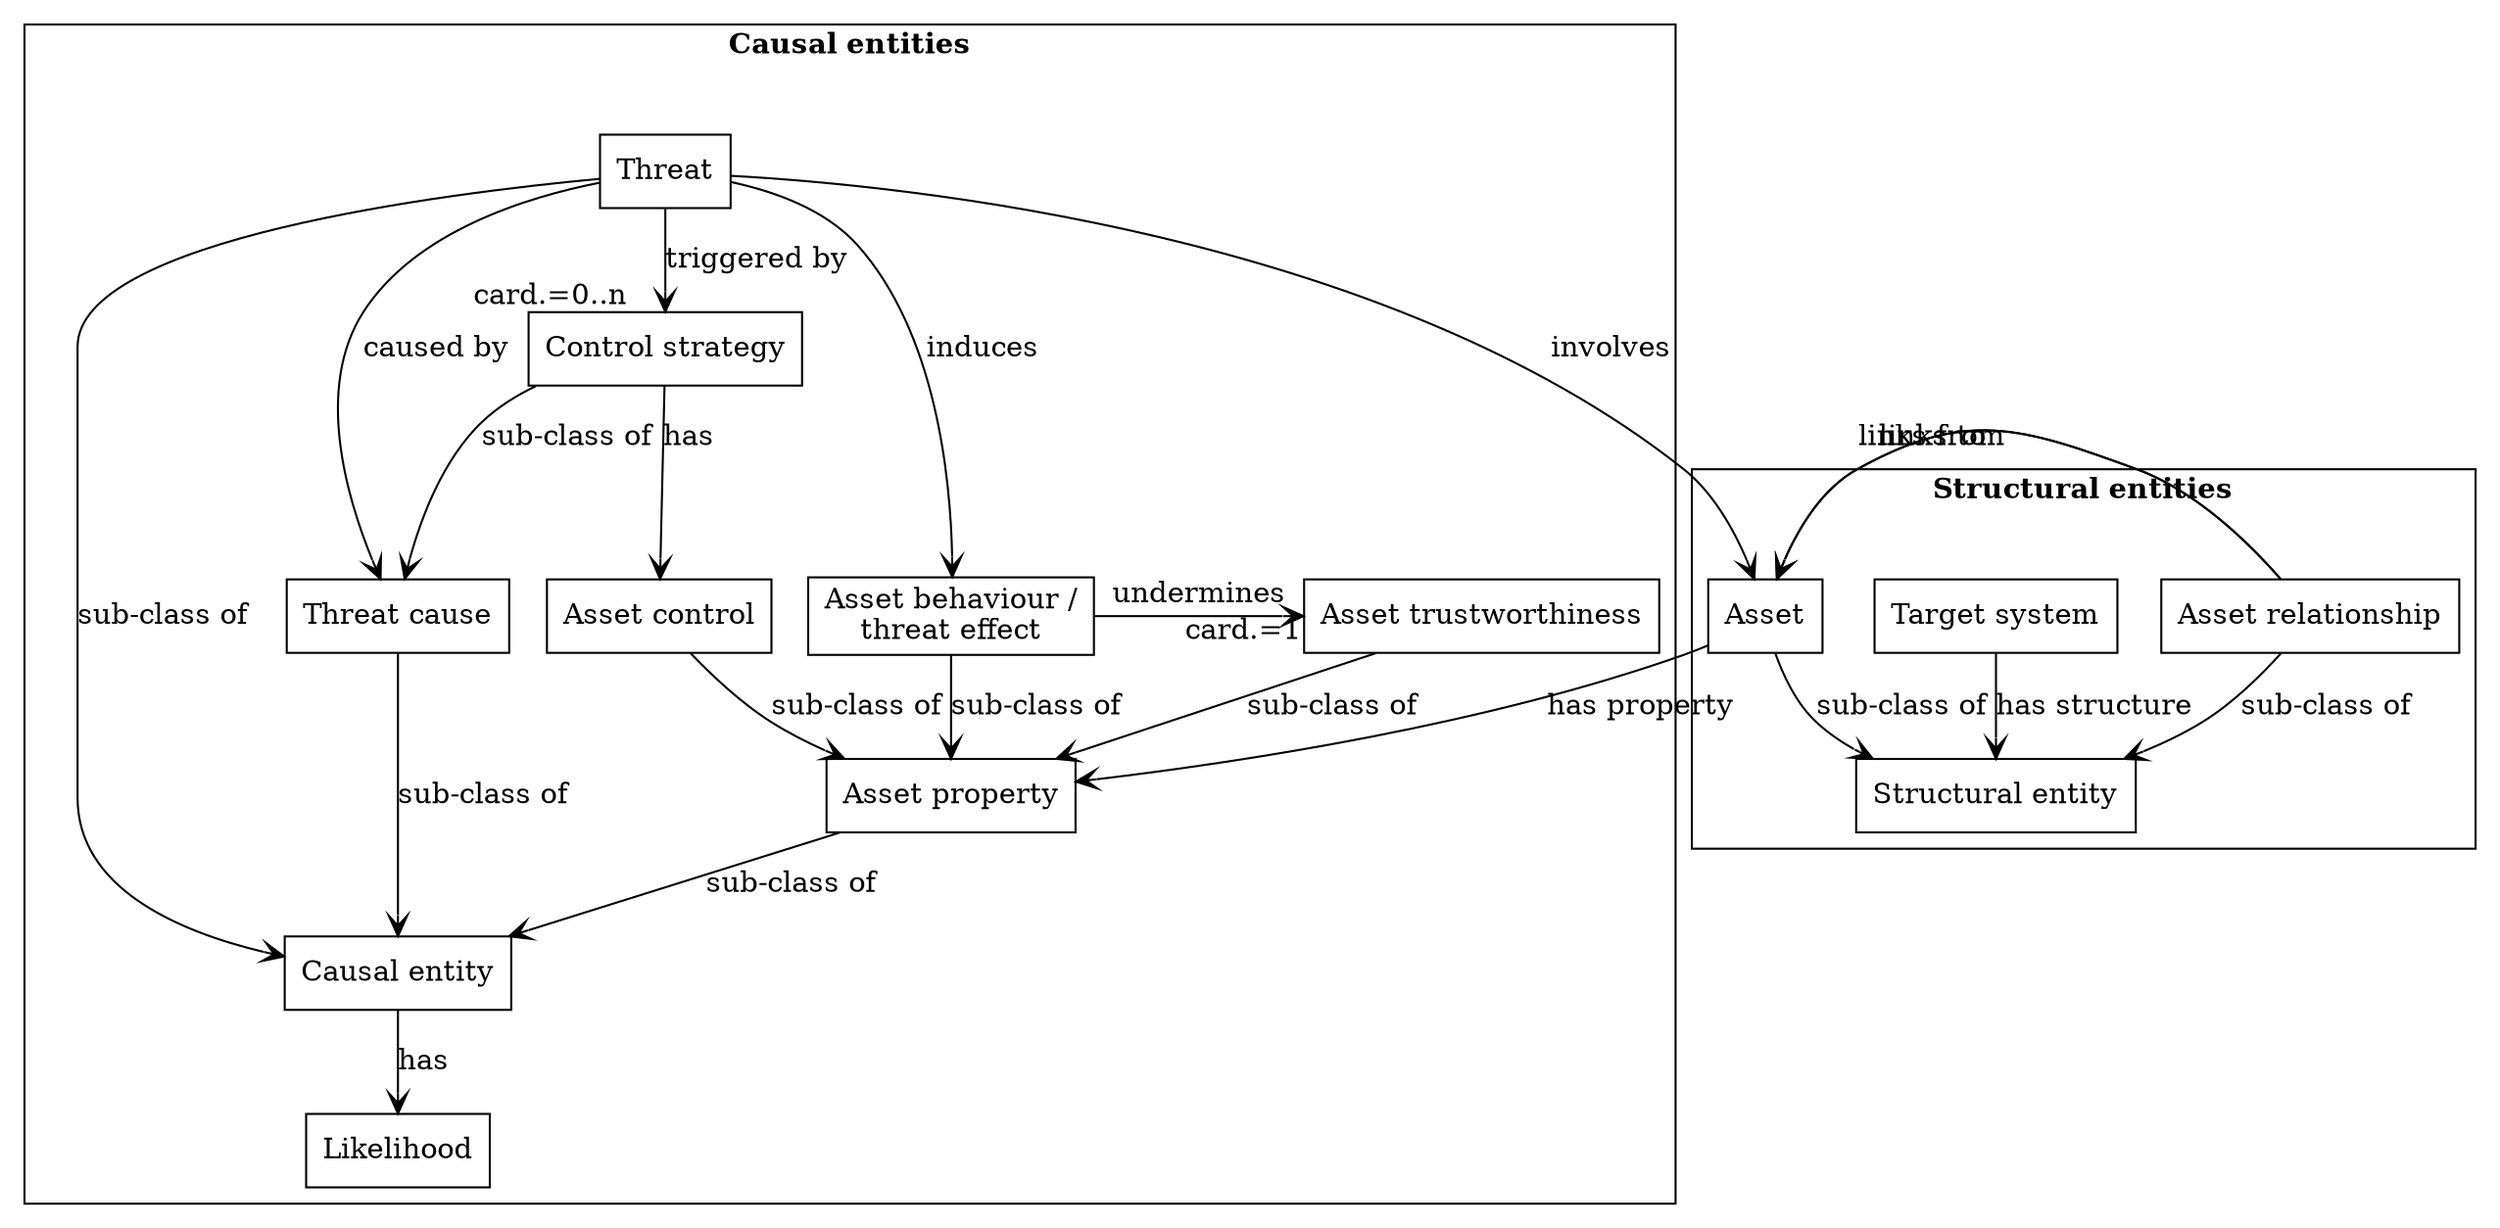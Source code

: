 digraph SemiFinal {
    // graph [fontname = "U001" fontsize="14" dpi=300];
    // node [fontname = "U001" fontsize="14"];
    // edge [fontname = "U001" fontsize="14"];

    node [shape="box"]
    edge [arrowhead="vee"]

    subgraph cluster0 {
	label=<<B>Causal entities</B>>
	
	CausalEntity [label="Causal entity"]
	Likelihood [label="Likelihood"]
    
	Threat [label="Threat"]
	ThreatCause [label="Threat cause"]
	ControlStrategy [label="Control strategy"]
	AssetProperty [label="Asset property"]
	{
	    rank=same
	    AssetControl [label="Asset control"]
	    AssetTrustworthiness [label="Asset trustworthiness"]
	    AssetBehaviour [label="Asset behaviour /\nthreat effect"]	    
	}
	AssetBehaviour -> AssetTrustworthiness [label="undermines" headlabel="card.=1"]
    
	// Causal entity class hierarchy
	Threat -> CausalEntity [label="sub-class of"]
	ThreatCause -> CausalEntity [label="sub-class of"]
	AssetProperty -> CausalEntity [label="sub-class of"]
	ControlStrategy -> ThreatCause [label="sub-class of"]
	AssetControl -> AssetProperty [label="sub-class of"]
	AssetTrustworthiness -> AssetProperty [label="sub-class of"]
	AssetBehaviour -> AssetProperty [label="sub-class of"]

	// Causal entities relations
	CausalEntity -> Likelihood [label="has"]
	Threat -> ThreatCause [label="caused by"]
	ControlStrategy -> AssetControl [label="has"]
	Threat -> ControlStrategy [label="triggered by" headlabel="card.=0..n    "]
	Threat -> AssetBehaviour [label="induces"]
    }
    subgraph cluster1 {
	label=<<B>Structural entities</B>>
	
	StructuralEntity [label="Structural entity"]
	Asset [label="Asset"]
	AssetRelation [label="Asset relationship"]
	TargetSystem [label="Target system"]
	TargetSystem -> StructuralEntity [label="has structure"]
	Asset -> StructuralEntity [label="sub-class of"]
	AssetRelation -> StructuralEntity [label="sub-class of"]
	AssetRelation -> Asset [label="links from" constraint="false"]
	AssetRelation -> Asset [label="links to" constraint="false"]
	Asset -> AssetProperty [label="has property"]
	
	Threat -> Asset [label="involves"]
    }
}
